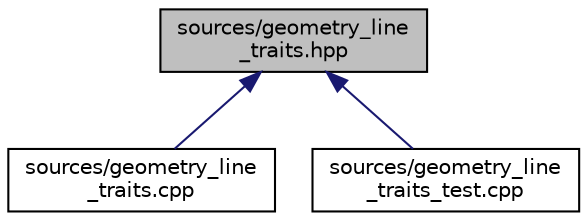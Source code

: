 digraph "sources/geometry_line_traits.hpp"
{
 // LATEX_PDF_SIZE
  edge [fontname="Helvetica",fontsize="10",labelfontname="Helvetica",labelfontsize="10"];
  node [fontname="Helvetica",fontsize="10",shape=record];
  Node1 [label="sources/geometry_line\l_traits.hpp",height=0.2,width=0.4,color="black", fillcolor="grey75", style="filled", fontcolor="black",tooltip=" "];
  Node1 -> Node2 [dir="back",color="midnightblue",fontsize="10",style="solid",fontname="Helvetica"];
  Node2 [label="sources/geometry_line\l_traits.cpp",height=0.2,width=0.4,color="black", fillcolor="white", style="filled",URL="$geometry__line__traits_8cpp.html",tooltip=" "];
  Node1 -> Node3 [dir="back",color="midnightblue",fontsize="10",style="solid",fontname="Helvetica"];
  Node3 [label="sources/geometry_line\l_traits_test.cpp",height=0.2,width=0.4,color="black", fillcolor="white", style="filled",URL="$geometry__line__traits__test_8cpp.html",tooltip=" "];
}
